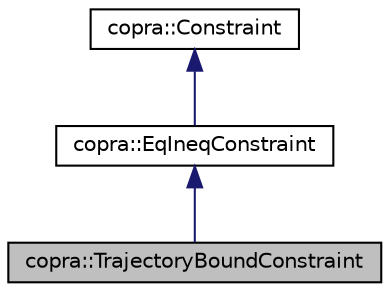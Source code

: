 digraph "copra::TrajectoryBoundConstraint"
{
 // LATEX_PDF_SIZE
  edge [fontname="Helvetica",fontsize="10",labelfontname="Helvetica",labelfontsize="10"];
  node [fontname="Helvetica",fontsize="10",shape=record];
  Node1 [label="copra::TrajectoryBoundConstraint",height=0.2,width=0.4,color="black", fillcolor="grey75", style="filled", fontcolor="black",tooltip="Trajectory Bound constraint. Even if it is a bound constraint, the optimization vector is  so this co..."];
  Node2 -> Node1 [dir="back",color="midnightblue",fontsize="10",style="solid",fontname="Helvetica"];
  Node2 [label="copra::EqIneqConstraint",height=0.2,width=0.4,color="black", fillcolor="white", style="filled",URL="$classcopra_1_1EqIneqConstraint.html",tooltip="Abstract Class for Equality and Inequality constraints. Even if Equality and Inequality constraints a..."];
  Node3 -> Node2 [dir="back",color="midnightblue",fontsize="10",style="solid",fontname="Helvetica"];
  Node3 [label="copra::Constraint",height=0.2,width=0.4,color="black", fillcolor="white", style="filled",URL="$classcopra_1_1Constraint.html",tooltip="Abstract base class that represents constraints. Any derived class of this one can be added to the MP..."];
}
